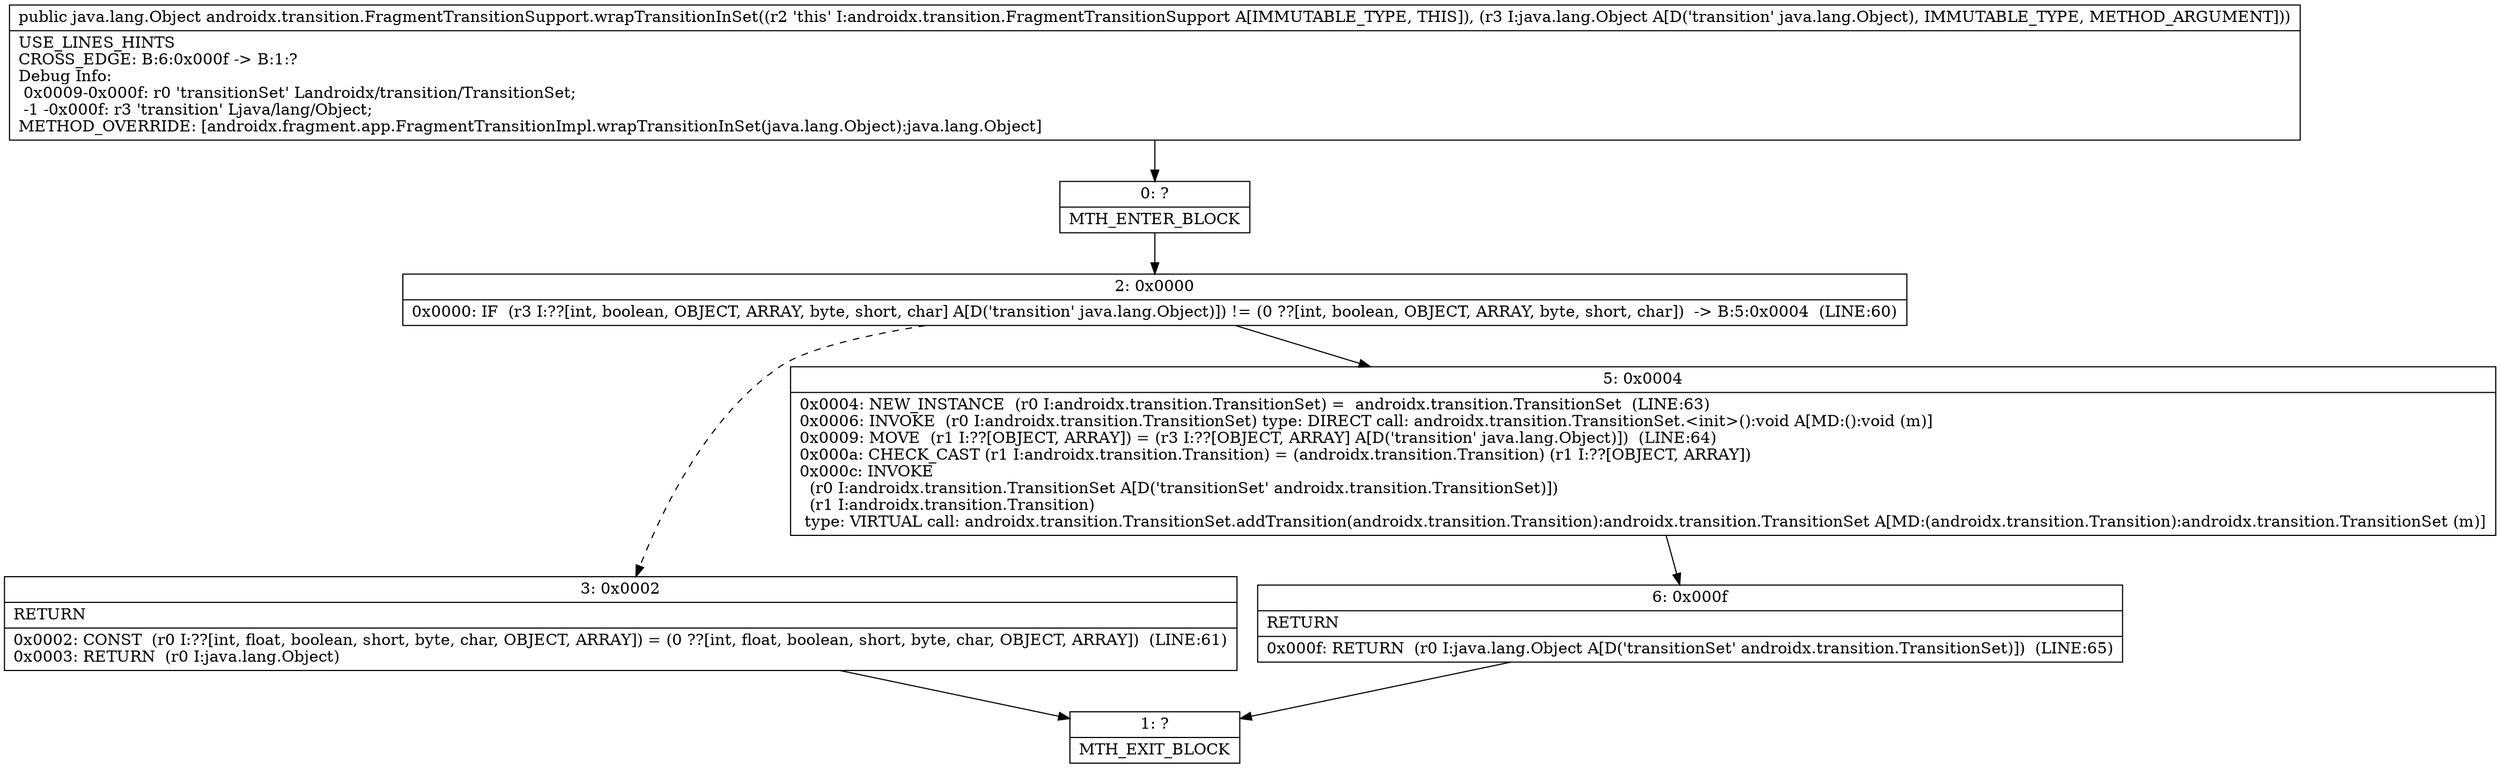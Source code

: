 digraph "CFG forandroidx.transition.FragmentTransitionSupport.wrapTransitionInSet(Ljava\/lang\/Object;)Ljava\/lang\/Object;" {
Node_0 [shape=record,label="{0\:\ ?|MTH_ENTER_BLOCK\l}"];
Node_2 [shape=record,label="{2\:\ 0x0000|0x0000: IF  (r3 I:??[int, boolean, OBJECT, ARRAY, byte, short, char] A[D('transition' java.lang.Object)]) != (0 ??[int, boolean, OBJECT, ARRAY, byte, short, char])  \-\> B:5:0x0004  (LINE:60)\l}"];
Node_3 [shape=record,label="{3\:\ 0x0002|RETURN\l|0x0002: CONST  (r0 I:??[int, float, boolean, short, byte, char, OBJECT, ARRAY]) = (0 ??[int, float, boolean, short, byte, char, OBJECT, ARRAY])  (LINE:61)\l0x0003: RETURN  (r0 I:java.lang.Object) \l}"];
Node_1 [shape=record,label="{1\:\ ?|MTH_EXIT_BLOCK\l}"];
Node_5 [shape=record,label="{5\:\ 0x0004|0x0004: NEW_INSTANCE  (r0 I:androidx.transition.TransitionSet) =  androidx.transition.TransitionSet  (LINE:63)\l0x0006: INVOKE  (r0 I:androidx.transition.TransitionSet) type: DIRECT call: androidx.transition.TransitionSet.\<init\>():void A[MD:():void (m)]\l0x0009: MOVE  (r1 I:??[OBJECT, ARRAY]) = (r3 I:??[OBJECT, ARRAY] A[D('transition' java.lang.Object)])  (LINE:64)\l0x000a: CHECK_CAST (r1 I:androidx.transition.Transition) = (androidx.transition.Transition) (r1 I:??[OBJECT, ARRAY]) \l0x000c: INVOKE  \l  (r0 I:androidx.transition.TransitionSet A[D('transitionSet' androidx.transition.TransitionSet)])\l  (r1 I:androidx.transition.Transition)\l type: VIRTUAL call: androidx.transition.TransitionSet.addTransition(androidx.transition.Transition):androidx.transition.TransitionSet A[MD:(androidx.transition.Transition):androidx.transition.TransitionSet (m)]\l}"];
Node_6 [shape=record,label="{6\:\ 0x000f|RETURN\l|0x000f: RETURN  (r0 I:java.lang.Object A[D('transitionSet' androidx.transition.TransitionSet)])  (LINE:65)\l}"];
MethodNode[shape=record,label="{public java.lang.Object androidx.transition.FragmentTransitionSupport.wrapTransitionInSet((r2 'this' I:androidx.transition.FragmentTransitionSupport A[IMMUTABLE_TYPE, THIS]), (r3 I:java.lang.Object A[D('transition' java.lang.Object), IMMUTABLE_TYPE, METHOD_ARGUMENT]))  | USE_LINES_HINTS\lCROSS_EDGE: B:6:0x000f \-\> B:1:?\lDebug Info:\l  0x0009\-0x000f: r0 'transitionSet' Landroidx\/transition\/TransitionSet;\l  \-1 \-0x000f: r3 'transition' Ljava\/lang\/Object;\lMETHOD_OVERRIDE: [androidx.fragment.app.FragmentTransitionImpl.wrapTransitionInSet(java.lang.Object):java.lang.Object]\l}"];
MethodNode -> Node_0;Node_0 -> Node_2;
Node_2 -> Node_3[style=dashed];
Node_2 -> Node_5;
Node_3 -> Node_1;
Node_5 -> Node_6;
Node_6 -> Node_1;
}


